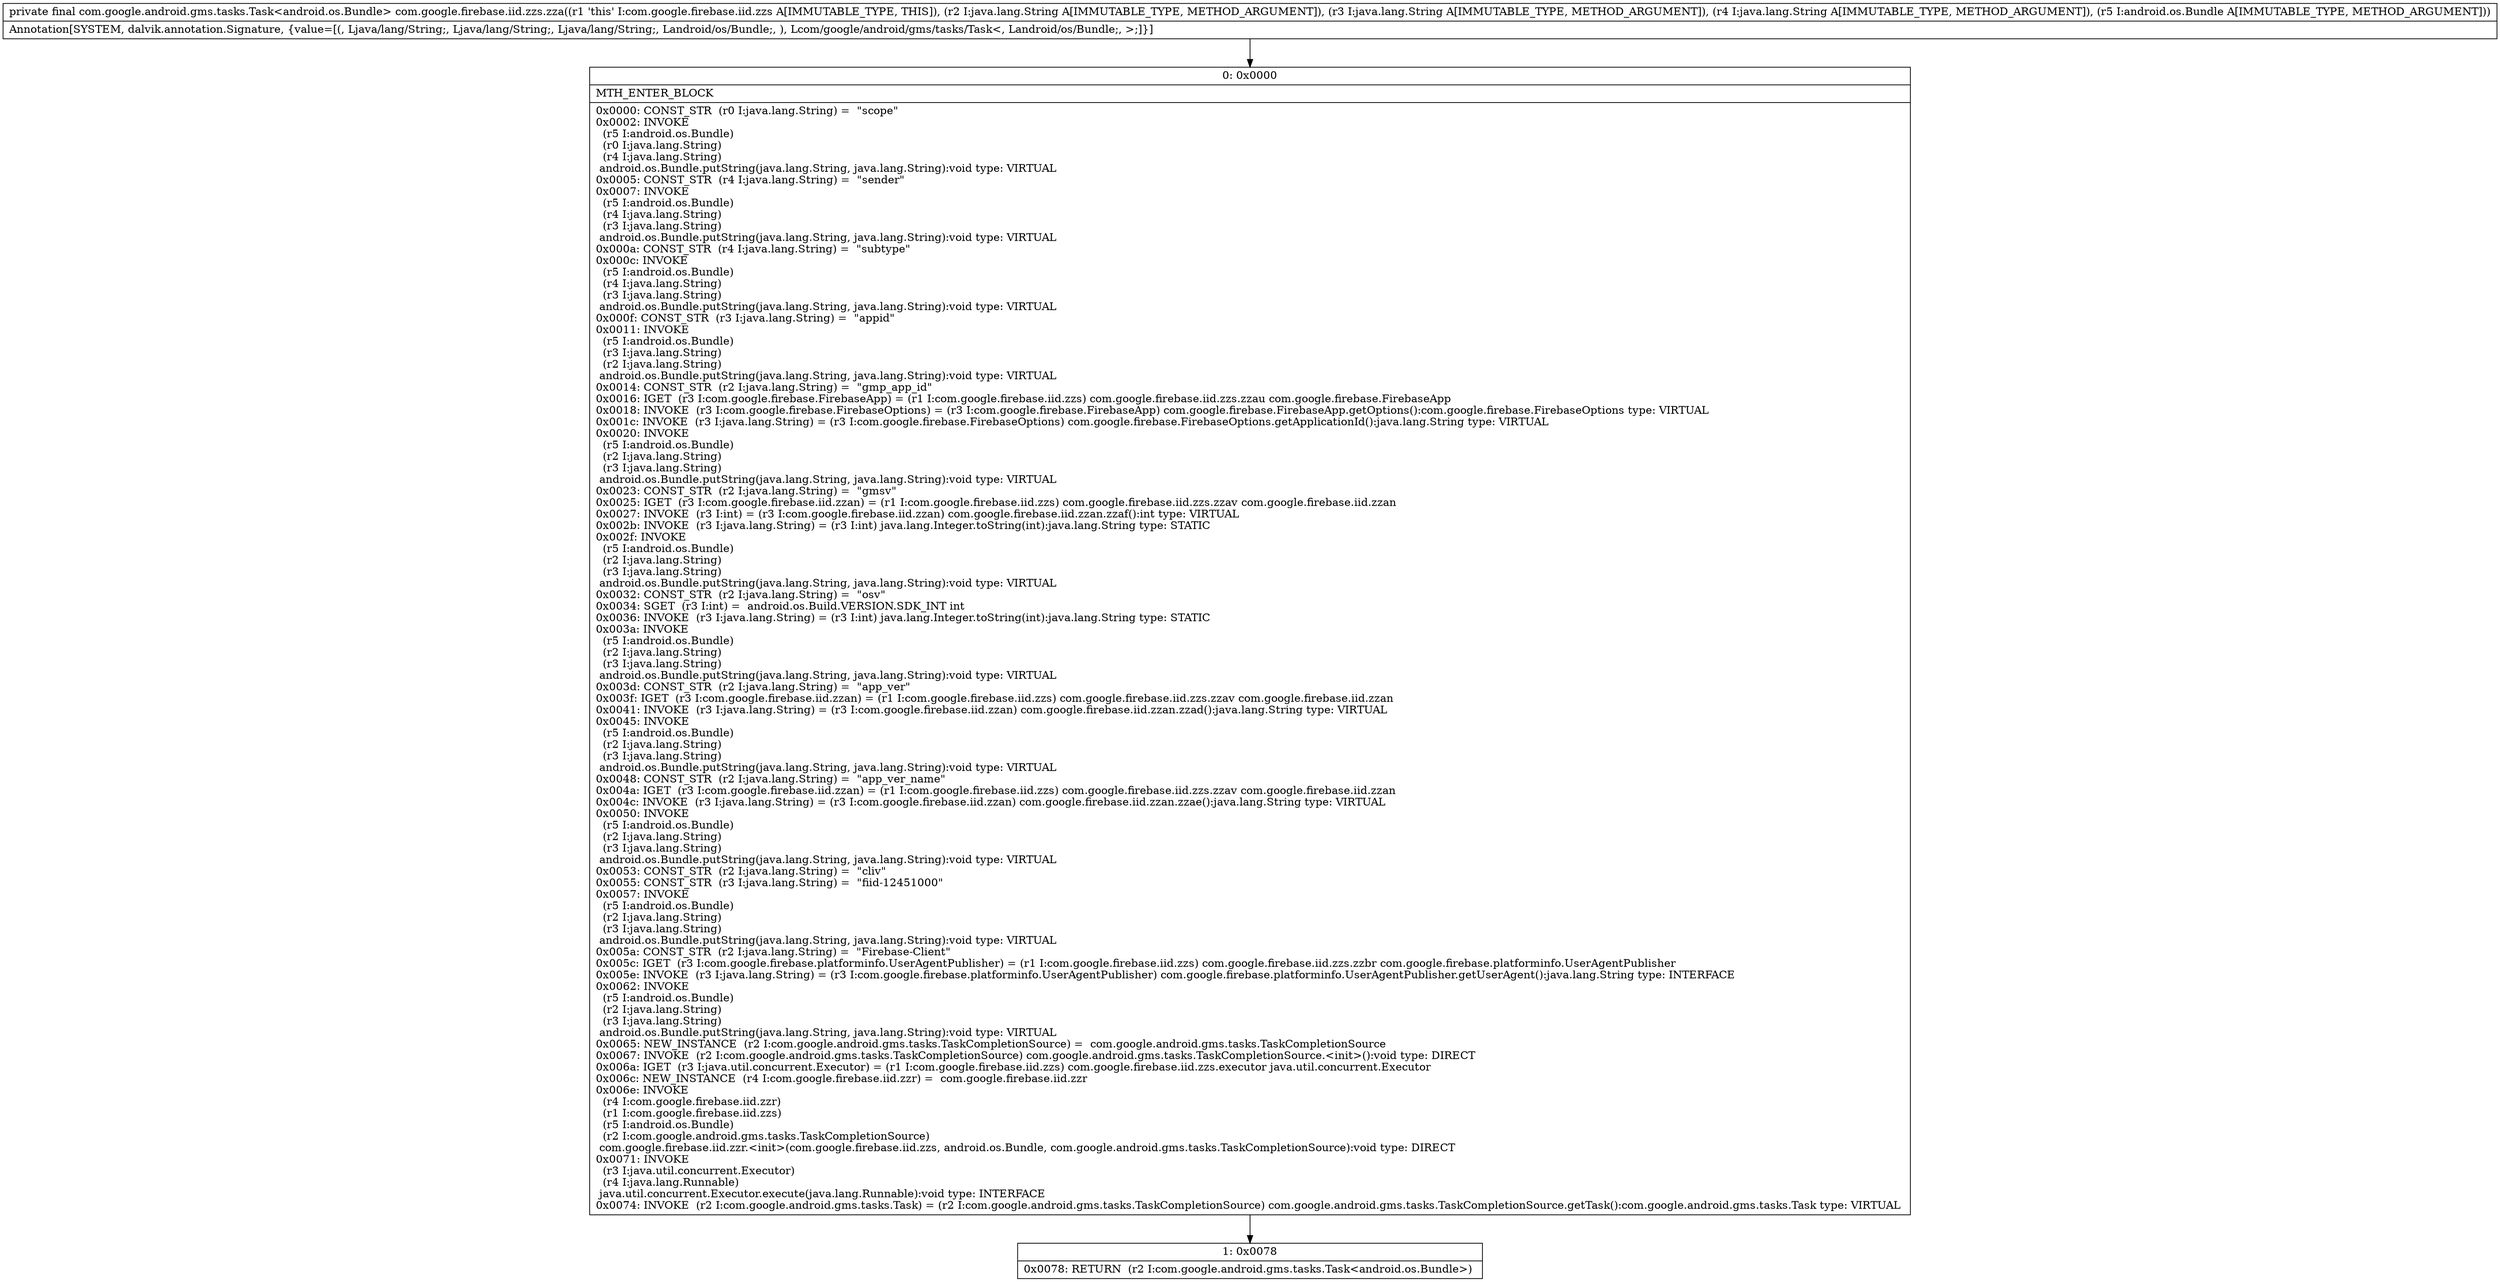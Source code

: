 digraph "CFG forcom.google.firebase.iid.zzs.zza(Ljava\/lang\/String;Ljava\/lang\/String;Ljava\/lang\/String;Landroid\/os\/Bundle;)Lcom\/google\/android\/gms\/tasks\/Task;" {
Node_0 [shape=record,label="{0\:\ 0x0000|MTH_ENTER_BLOCK\l|0x0000: CONST_STR  (r0 I:java.lang.String) =  \"scope\" \l0x0002: INVOKE  \l  (r5 I:android.os.Bundle)\l  (r0 I:java.lang.String)\l  (r4 I:java.lang.String)\l android.os.Bundle.putString(java.lang.String, java.lang.String):void type: VIRTUAL \l0x0005: CONST_STR  (r4 I:java.lang.String) =  \"sender\" \l0x0007: INVOKE  \l  (r5 I:android.os.Bundle)\l  (r4 I:java.lang.String)\l  (r3 I:java.lang.String)\l android.os.Bundle.putString(java.lang.String, java.lang.String):void type: VIRTUAL \l0x000a: CONST_STR  (r4 I:java.lang.String) =  \"subtype\" \l0x000c: INVOKE  \l  (r5 I:android.os.Bundle)\l  (r4 I:java.lang.String)\l  (r3 I:java.lang.String)\l android.os.Bundle.putString(java.lang.String, java.lang.String):void type: VIRTUAL \l0x000f: CONST_STR  (r3 I:java.lang.String) =  \"appid\" \l0x0011: INVOKE  \l  (r5 I:android.os.Bundle)\l  (r3 I:java.lang.String)\l  (r2 I:java.lang.String)\l android.os.Bundle.putString(java.lang.String, java.lang.String):void type: VIRTUAL \l0x0014: CONST_STR  (r2 I:java.lang.String) =  \"gmp_app_id\" \l0x0016: IGET  (r3 I:com.google.firebase.FirebaseApp) = (r1 I:com.google.firebase.iid.zzs) com.google.firebase.iid.zzs.zzau com.google.firebase.FirebaseApp \l0x0018: INVOKE  (r3 I:com.google.firebase.FirebaseOptions) = (r3 I:com.google.firebase.FirebaseApp) com.google.firebase.FirebaseApp.getOptions():com.google.firebase.FirebaseOptions type: VIRTUAL \l0x001c: INVOKE  (r3 I:java.lang.String) = (r3 I:com.google.firebase.FirebaseOptions) com.google.firebase.FirebaseOptions.getApplicationId():java.lang.String type: VIRTUAL \l0x0020: INVOKE  \l  (r5 I:android.os.Bundle)\l  (r2 I:java.lang.String)\l  (r3 I:java.lang.String)\l android.os.Bundle.putString(java.lang.String, java.lang.String):void type: VIRTUAL \l0x0023: CONST_STR  (r2 I:java.lang.String) =  \"gmsv\" \l0x0025: IGET  (r3 I:com.google.firebase.iid.zzan) = (r1 I:com.google.firebase.iid.zzs) com.google.firebase.iid.zzs.zzav com.google.firebase.iid.zzan \l0x0027: INVOKE  (r3 I:int) = (r3 I:com.google.firebase.iid.zzan) com.google.firebase.iid.zzan.zzaf():int type: VIRTUAL \l0x002b: INVOKE  (r3 I:java.lang.String) = (r3 I:int) java.lang.Integer.toString(int):java.lang.String type: STATIC \l0x002f: INVOKE  \l  (r5 I:android.os.Bundle)\l  (r2 I:java.lang.String)\l  (r3 I:java.lang.String)\l android.os.Bundle.putString(java.lang.String, java.lang.String):void type: VIRTUAL \l0x0032: CONST_STR  (r2 I:java.lang.String) =  \"osv\" \l0x0034: SGET  (r3 I:int) =  android.os.Build.VERSION.SDK_INT int \l0x0036: INVOKE  (r3 I:java.lang.String) = (r3 I:int) java.lang.Integer.toString(int):java.lang.String type: STATIC \l0x003a: INVOKE  \l  (r5 I:android.os.Bundle)\l  (r2 I:java.lang.String)\l  (r3 I:java.lang.String)\l android.os.Bundle.putString(java.lang.String, java.lang.String):void type: VIRTUAL \l0x003d: CONST_STR  (r2 I:java.lang.String) =  \"app_ver\" \l0x003f: IGET  (r3 I:com.google.firebase.iid.zzan) = (r1 I:com.google.firebase.iid.zzs) com.google.firebase.iid.zzs.zzav com.google.firebase.iid.zzan \l0x0041: INVOKE  (r3 I:java.lang.String) = (r3 I:com.google.firebase.iid.zzan) com.google.firebase.iid.zzan.zzad():java.lang.String type: VIRTUAL \l0x0045: INVOKE  \l  (r5 I:android.os.Bundle)\l  (r2 I:java.lang.String)\l  (r3 I:java.lang.String)\l android.os.Bundle.putString(java.lang.String, java.lang.String):void type: VIRTUAL \l0x0048: CONST_STR  (r2 I:java.lang.String) =  \"app_ver_name\" \l0x004a: IGET  (r3 I:com.google.firebase.iid.zzan) = (r1 I:com.google.firebase.iid.zzs) com.google.firebase.iid.zzs.zzav com.google.firebase.iid.zzan \l0x004c: INVOKE  (r3 I:java.lang.String) = (r3 I:com.google.firebase.iid.zzan) com.google.firebase.iid.zzan.zzae():java.lang.String type: VIRTUAL \l0x0050: INVOKE  \l  (r5 I:android.os.Bundle)\l  (r2 I:java.lang.String)\l  (r3 I:java.lang.String)\l android.os.Bundle.putString(java.lang.String, java.lang.String):void type: VIRTUAL \l0x0053: CONST_STR  (r2 I:java.lang.String) =  \"cliv\" \l0x0055: CONST_STR  (r3 I:java.lang.String) =  \"fiid\-12451000\" \l0x0057: INVOKE  \l  (r5 I:android.os.Bundle)\l  (r2 I:java.lang.String)\l  (r3 I:java.lang.String)\l android.os.Bundle.putString(java.lang.String, java.lang.String):void type: VIRTUAL \l0x005a: CONST_STR  (r2 I:java.lang.String) =  \"Firebase\-Client\" \l0x005c: IGET  (r3 I:com.google.firebase.platforminfo.UserAgentPublisher) = (r1 I:com.google.firebase.iid.zzs) com.google.firebase.iid.zzs.zzbr com.google.firebase.platforminfo.UserAgentPublisher \l0x005e: INVOKE  (r3 I:java.lang.String) = (r3 I:com.google.firebase.platforminfo.UserAgentPublisher) com.google.firebase.platforminfo.UserAgentPublisher.getUserAgent():java.lang.String type: INTERFACE \l0x0062: INVOKE  \l  (r5 I:android.os.Bundle)\l  (r2 I:java.lang.String)\l  (r3 I:java.lang.String)\l android.os.Bundle.putString(java.lang.String, java.lang.String):void type: VIRTUAL \l0x0065: NEW_INSTANCE  (r2 I:com.google.android.gms.tasks.TaskCompletionSource) =  com.google.android.gms.tasks.TaskCompletionSource \l0x0067: INVOKE  (r2 I:com.google.android.gms.tasks.TaskCompletionSource) com.google.android.gms.tasks.TaskCompletionSource.\<init\>():void type: DIRECT \l0x006a: IGET  (r3 I:java.util.concurrent.Executor) = (r1 I:com.google.firebase.iid.zzs) com.google.firebase.iid.zzs.executor java.util.concurrent.Executor \l0x006c: NEW_INSTANCE  (r4 I:com.google.firebase.iid.zzr) =  com.google.firebase.iid.zzr \l0x006e: INVOKE  \l  (r4 I:com.google.firebase.iid.zzr)\l  (r1 I:com.google.firebase.iid.zzs)\l  (r5 I:android.os.Bundle)\l  (r2 I:com.google.android.gms.tasks.TaskCompletionSource)\l com.google.firebase.iid.zzr.\<init\>(com.google.firebase.iid.zzs, android.os.Bundle, com.google.android.gms.tasks.TaskCompletionSource):void type: DIRECT \l0x0071: INVOKE  \l  (r3 I:java.util.concurrent.Executor)\l  (r4 I:java.lang.Runnable)\l java.util.concurrent.Executor.execute(java.lang.Runnable):void type: INTERFACE \l0x0074: INVOKE  (r2 I:com.google.android.gms.tasks.Task) = (r2 I:com.google.android.gms.tasks.TaskCompletionSource) com.google.android.gms.tasks.TaskCompletionSource.getTask():com.google.android.gms.tasks.Task type: VIRTUAL \l}"];
Node_1 [shape=record,label="{1\:\ 0x0078|0x0078: RETURN  (r2 I:com.google.android.gms.tasks.Task\<android.os.Bundle\>) \l}"];
MethodNode[shape=record,label="{private final com.google.android.gms.tasks.Task\<android.os.Bundle\> com.google.firebase.iid.zzs.zza((r1 'this' I:com.google.firebase.iid.zzs A[IMMUTABLE_TYPE, THIS]), (r2 I:java.lang.String A[IMMUTABLE_TYPE, METHOD_ARGUMENT]), (r3 I:java.lang.String A[IMMUTABLE_TYPE, METHOD_ARGUMENT]), (r4 I:java.lang.String A[IMMUTABLE_TYPE, METHOD_ARGUMENT]), (r5 I:android.os.Bundle A[IMMUTABLE_TYPE, METHOD_ARGUMENT]))  | Annotation[SYSTEM, dalvik.annotation.Signature, \{value=[(, Ljava\/lang\/String;, Ljava\/lang\/String;, Ljava\/lang\/String;, Landroid\/os\/Bundle;, ), Lcom\/google\/android\/gms\/tasks\/Task\<, Landroid\/os\/Bundle;, \>;]\}]\l}"];
MethodNode -> Node_0;
Node_0 -> Node_1;
}

